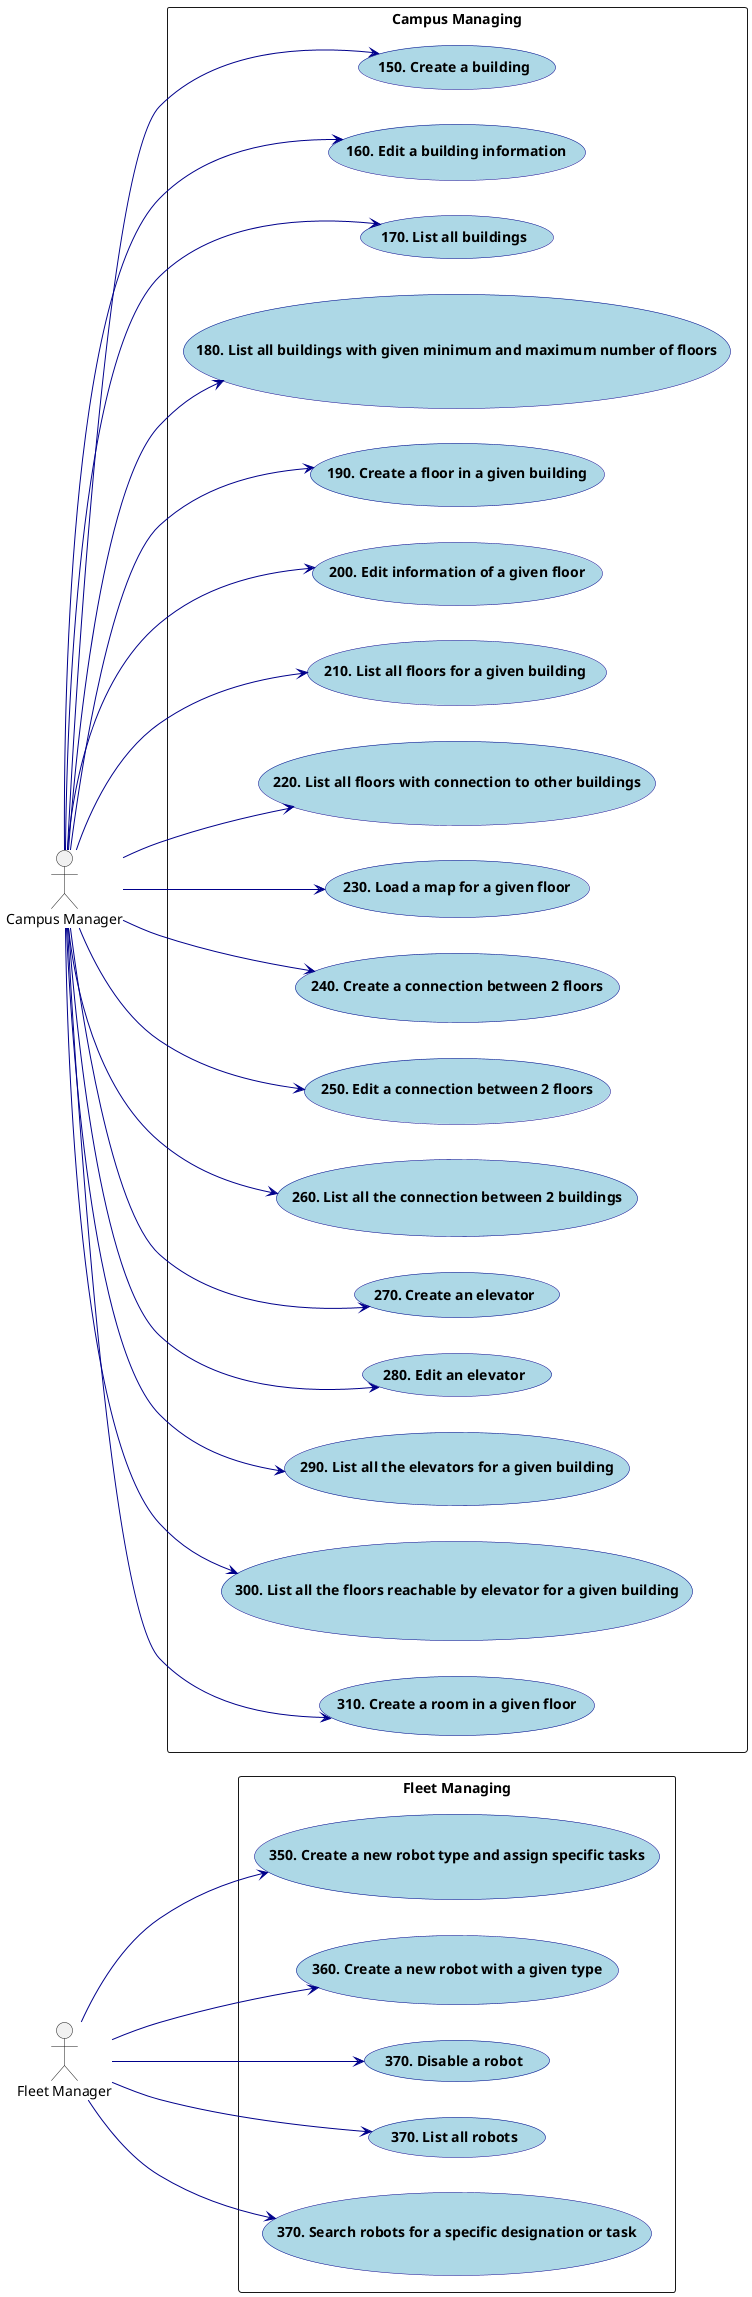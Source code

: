 @startuml ucd-sprint-a

skinparam usecase {
    BackgroundColor LightBlue
    BorderColor DarkBlue
    ArrowColor DarkBlue
    FontStyle Bold
}

:Fleet Manager: as Fleet
:Campus Manager: as Campus

left to right direction

rectangle "Campus Managing" as campus {
  usecase "150. Create a building" as createBuilding
  usecase "160. Edit a building information" as editBuilding
  usecase "170. List all buildings" as listBuildings
  usecase "180. List all buildings with given minimum and maximum number of floors" as listBuildingsWithFloors
  usecase "190. Create a floor in a given building" as createFloor
  usecase "200. Edit information of a given floor" as editFloor
  usecase "210. List all floors for a given building " as listFloors
  usecase "220. List all floors with connection to other buildings" as listFloorsWithConnections
  usecase "230. Load a map for a given floor" as loadFloorMap
  usecase "240. Create a connection between 2 floors" as createConnection
  usecase "250. Edit a connection between 2 floors" as editConnection
  usecase "260. List all the connection between 2 buildings" as listBuildingsConnections
  usecase "270. Create an elevator" as createElevator
  usecase "280. Edit an elevator" as editElevator
  usecase "290. List all the elevators for a given building" as listElevators
  usecase "300. List all the floors reachable by elevator for a given building" as listFloorsReachableByElevator
  usecase "310. Create a room in a given floor" as createRoom
}

rectangle "Fleet Managing" as fleet {
  usecase "350. Create a new robot type and assign specific tasks" as createRobotType
  usecase "360. Create a new robot with a given type" as createRobot
  usecase "370. Disable a robot" as disableRobot
  usecase "370. List all robots" as listRobots
  usecase "370. Search robots for a specific designation or task" as searchRobot
}

Campus --> createBuilding
Campus --> editBuilding
Campus --> listBuildings
Campus --> listBuildingsWithFloors
Campus --> createFloor
Campus --> editFloor
Campus --> listFloors
Campus --> listFloorsWithConnections
Campus --> loadFloorMap
Campus --> createConnection
Campus --> editConnection
Campus --> listBuildingsConnections
Campus --> createElevator
Campus --> editElevator
Campus --> listElevators
Campus --> listFloorsReachableByElevator
Campus --> createRoom

Fleet --> createRobotType
Fleet --> createRobot
Fleet --> disableRobot
Fleet --> listRobots
Fleet --> searchRobot

@enduml
